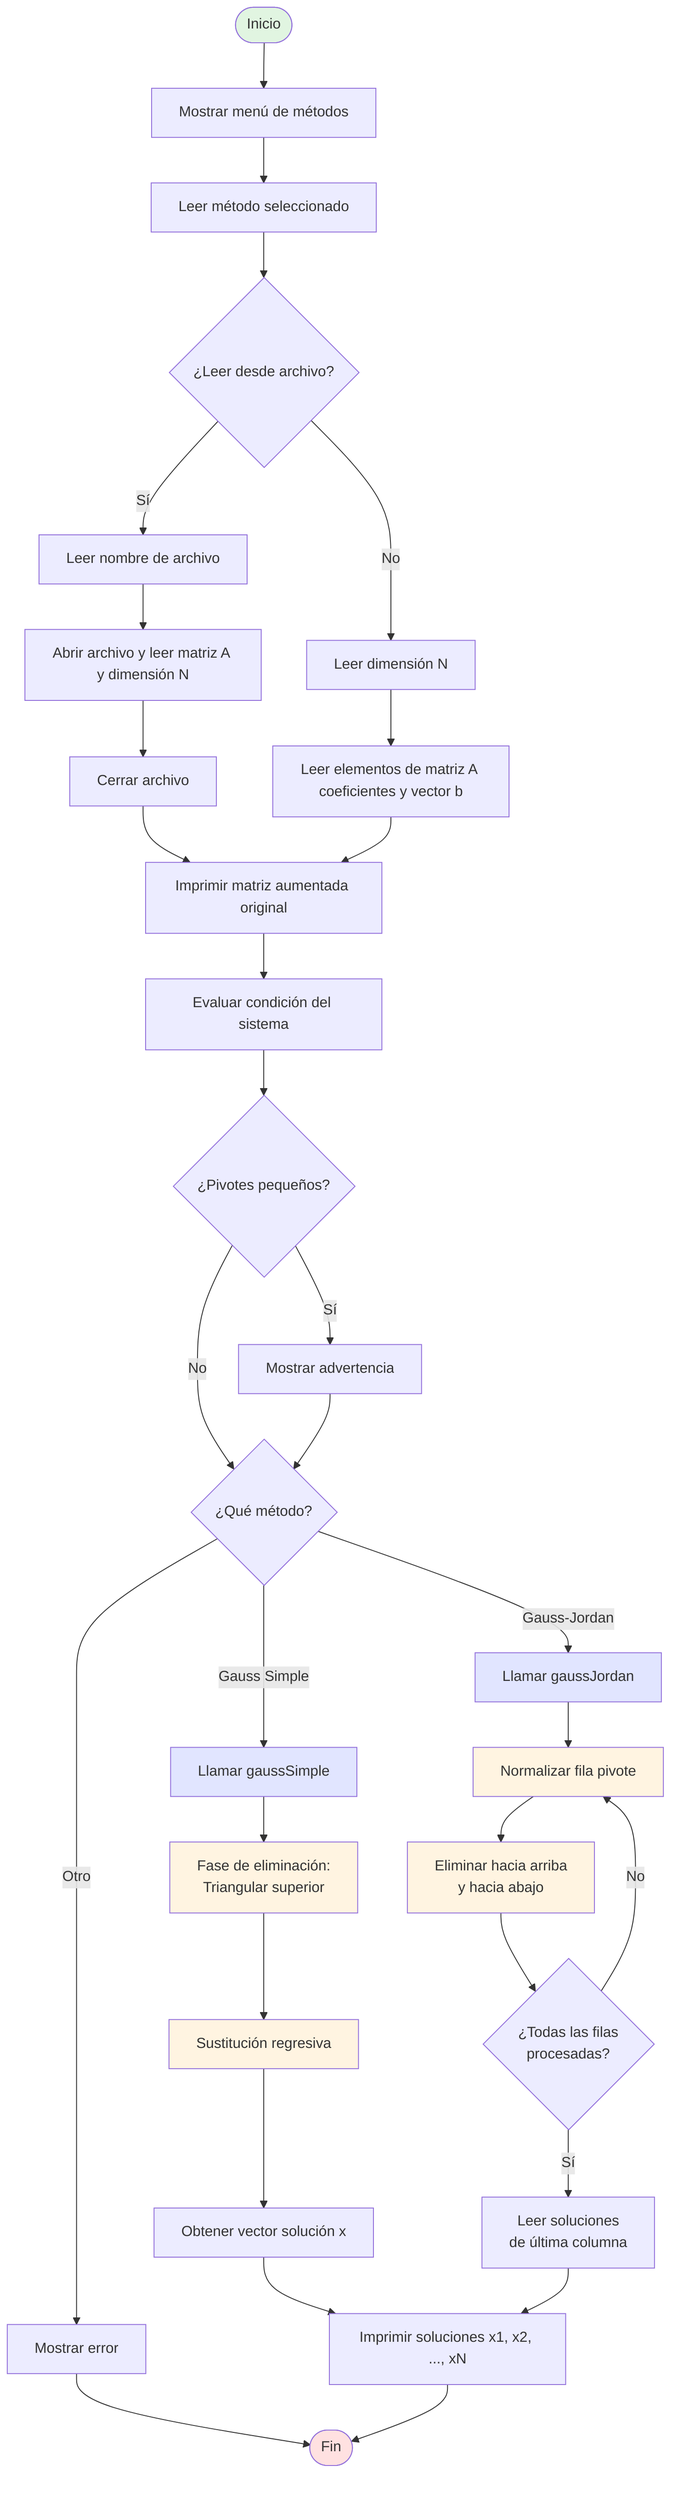 flowchart TD
    A([Inicio]) --> B[Mostrar menú de métodos]
    B --> C[Leer método seleccionado]
    C --> D{¿Leer desde archivo?}
    
    D -->|Sí| E[Leer nombre de archivo]
    E --> F[Abrir archivo y leer matriz A y dimensión N]
    F --> G[Cerrar archivo]
    
    D -->|No| H[Leer dimensión N]
    H --> I[Leer elementos de matriz A coeficientes y vector b]
    
    G --> J[Imprimir matriz aumentada original]
    I --> J
    
    J --> K[Evaluar condición del sistema]
    K --> L{¿Pivotes pequeños?}
    L -->|Sí| M[Mostrar advertencia]
    L -->|No| N{¿Qué método?}
    M --> N
    
    N -->|Gauss Simple| O[Llamar gaussSimple]
    N -->|Gauss-Jordan| P[Llamar gaussJordan]
    N -->|Otro| Q[Mostrar error]
    Q --> R([Fin])
    
    O --> S[Fase de eliminación:<br/>Triangular superior]
    S --> T[Sustitución regresiva]
    T --> U[Obtener vector solución x]
    
    P --> V[Normalizar fila pivote]
    V --> W[Eliminar hacia arriba<br/>y hacia abajo]
    W --> X{¿Todas las filas<br/>procesadas?}
    X -->|No| V
    X -->|Sí| Y[Leer soluciones<br/>de última columna]
    
    U --> Z[Imprimir soluciones x1, x2, ..., xN]
    Y --> Z
    Z --> R
    
    style A fill:#e1f5e1
    style R fill:#ffe1e1
    style O fill:#e1e5ff
    style P fill:#e1e5ff
    style S fill:#fff4e1
    style T fill:#fff4e1
    style V fill:#fff4e1
    style W fill:#fff4e1